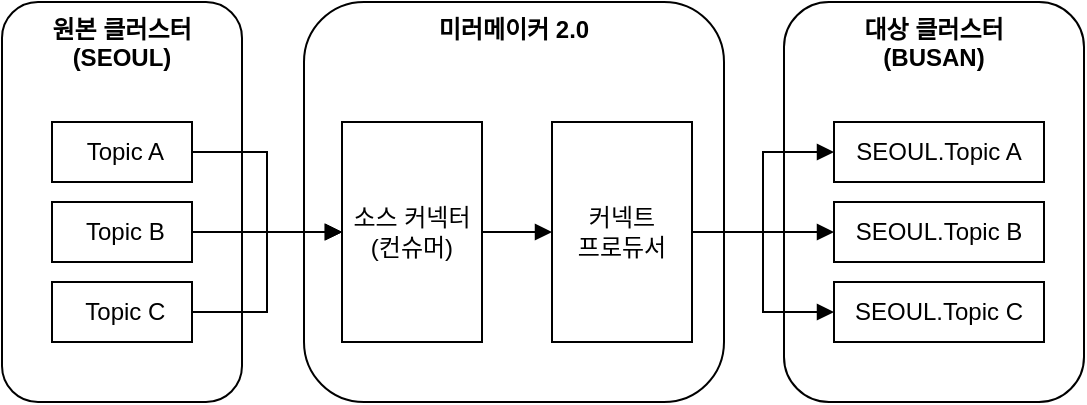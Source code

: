 <mxfile version="26.0.4">
  <diagram name="Page-1" id="VWs2pb6_UuZtbSgtybeZ">
    <mxGraphModel dx="1114" dy="821" grid="1" gridSize="10" guides="1" tooltips="1" connect="1" arrows="1" fold="1" page="1" pageScale="1" pageWidth="827" pageHeight="1169" math="0" shadow="0">
      <root>
        <mxCell id="0" />
        <mxCell id="1" parent="0" />
        <mxCell id="WNnrymd-bo8cpv0oXxbN-10" value="미러메이커 2.0" style="rounded=1;whiteSpace=wrap;html=1;verticalAlign=top;fontStyle=1" vertex="1" parent="1">
          <mxGeometry x="220" y="230" width="210" height="200" as="geometry" />
        </mxCell>
        <mxCell id="WNnrymd-bo8cpv0oXxbN-5" value="원본 클러스터&lt;div&gt;(SEOUL)&lt;/div&gt;" style="rounded=1;whiteSpace=wrap;html=1;verticalAlign=top;fontStyle=1" vertex="1" parent="1">
          <mxGeometry x="69" y="230" width="120" height="200" as="geometry" />
        </mxCell>
        <mxCell id="WNnrymd-bo8cpv0oXxbN-16" style="edgeStyle=orthogonalEdgeStyle;rounded=0;orthogonalLoop=1;jettySize=auto;html=1;entryX=0;entryY=0.5;entryDx=0;entryDy=0;endArrow=block;endFill=1;" edge="1" parent="1" source="WNnrymd-bo8cpv0oXxbN-1" target="WNnrymd-bo8cpv0oXxbN-12">
          <mxGeometry relative="1" as="geometry" />
        </mxCell>
        <mxCell id="WNnrymd-bo8cpv0oXxbN-1" value="소스 커넥터&lt;div&gt;(컨슈머)&lt;/div&gt;" style="rounded=0;whiteSpace=wrap;html=1;" vertex="1" parent="1">
          <mxGeometry x="239" y="290" width="70" height="110" as="geometry" />
        </mxCell>
        <mxCell id="WNnrymd-bo8cpv0oXxbN-13" style="edgeStyle=orthogonalEdgeStyle;rounded=0;orthogonalLoop=1;jettySize=auto;html=1;endArrow=block;endFill=1;" edge="1" parent="1" source="WNnrymd-bo8cpv0oXxbN-2" target="WNnrymd-bo8cpv0oXxbN-1">
          <mxGeometry relative="1" as="geometry" />
        </mxCell>
        <mxCell id="WNnrymd-bo8cpv0oXxbN-2" value="&amp;nbsp;Topic A" style="rounded=0;whiteSpace=wrap;html=1;" vertex="1" parent="1">
          <mxGeometry x="94" y="290" width="70" height="30" as="geometry" />
        </mxCell>
        <mxCell id="WNnrymd-bo8cpv0oXxbN-14" style="edgeStyle=orthogonalEdgeStyle;rounded=0;orthogonalLoop=1;jettySize=auto;html=1;entryX=0;entryY=0.5;entryDx=0;entryDy=0;endArrow=block;endFill=1;" edge="1" parent="1" source="WNnrymd-bo8cpv0oXxbN-3" target="WNnrymd-bo8cpv0oXxbN-1">
          <mxGeometry relative="1" as="geometry" />
        </mxCell>
        <mxCell id="WNnrymd-bo8cpv0oXxbN-3" value="&amp;nbsp;Topic B" style="rounded=0;whiteSpace=wrap;html=1;" vertex="1" parent="1">
          <mxGeometry x="94" y="330" width="70" height="30" as="geometry" />
        </mxCell>
        <mxCell id="WNnrymd-bo8cpv0oXxbN-15" style="edgeStyle=orthogonalEdgeStyle;rounded=0;orthogonalLoop=1;jettySize=auto;html=1;endArrow=block;endFill=1;" edge="1" parent="1" source="WNnrymd-bo8cpv0oXxbN-4" target="WNnrymd-bo8cpv0oXxbN-1">
          <mxGeometry relative="1" as="geometry" />
        </mxCell>
        <mxCell id="WNnrymd-bo8cpv0oXxbN-4" value="&amp;nbsp;Topic C" style="rounded=0;whiteSpace=wrap;html=1;" vertex="1" parent="1">
          <mxGeometry x="94" y="370" width="70" height="30" as="geometry" />
        </mxCell>
        <mxCell id="WNnrymd-bo8cpv0oXxbN-6" value="대상 클러스터&lt;div&gt;(BUSAN)&lt;/div&gt;" style="rounded=1;whiteSpace=wrap;html=1;verticalAlign=top;fontStyle=1" vertex="1" parent="1">
          <mxGeometry x="460" y="230" width="150" height="200" as="geometry" />
        </mxCell>
        <mxCell id="WNnrymd-bo8cpv0oXxbN-7" value="SEOUL.Topic A" style="rounded=0;whiteSpace=wrap;html=1;" vertex="1" parent="1">
          <mxGeometry x="485" y="290" width="105" height="30" as="geometry" />
        </mxCell>
        <mxCell id="WNnrymd-bo8cpv0oXxbN-8" value="SEOUL.Topic B" style="rounded=0;whiteSpace=wrap;html=1;" vertex="1" parent="1">
          <mxGeometry x="485" y="330" width="105" height="30" as="geometry" />
        </mxCell>
        <mxCell id="WNnrymd-bo8cpv0oXxbN-9" value="SEOUL.Topic C" style="rounded=0;whiteSpace=wrap;html=1;" vertex="1" parent="1">
          <mxGeometry x="485" y="370" width="105" height="30" as="geometry" />
        </mxCell>
        <mxCell id="WNnrymd-bo8cpv0oXxbN-17" style="edgeStyle=orthogonalEdgeStyle;rounded=0;orthogonalLoop=1;jettySize=auto;html=1;entryX=0;entryY=0.5;entryDx=0;entryDy=0;endArrow=block;endFill=1;" edge="1" parent="1" source="WNnrymd-bo8cpv0oXxbN-12" target="WNnrymd-bo8cpv0oXxbN-8">
          <mxGeometry relative="1" as="geometry" />
        </mxCell>
        <mxCell id="WNnrymd-bo8cpv0oXxbN-18" style="edgeStyle=orthogonalEdgeStyle;rounded=0;orthogonalLoop=1;jettySize=auto;html=1;entryX=0;entryY=0.5;entryDx=0;entryDy=0;endArrow=block;endFill=1;" edge="1" parent="1" source="WNnrymd-bo8cpv0oXxbN-12" target="WNnrymd-bo8cpv0oXxbN-7">
          <mxGeometry relative="1" as="geometry" />
        </mxCell>
        <mxCell id="WNnrymd-bo8cpv0oXxbN-19" style="edgeStyle=orthogonalEdgeStyle;rounded=0;orthogonalLoop=1;jettySize=auto;html=1;entryX=0;entryY=0.5;entryDx=0;entryDy=0;endArrow=block;endFill=1;" edge="1" parent="1" source="WNnrymd-bo8cpv0oXxbN-12" target="WNnrymd-bo8cpv0oXxbN-9">
          <mxGeometry relative="1" as="geometry" />
        </mxCell>
        <mxCell id="WNnrymd-bo8cpv0oXxbN-12" value="커넥트&lt;div&gt;프로듀서&lt;/div&gt;" style="rounded=0;whiteSpace=wrap;html=1;" vertex="1" parent="1">
          <mxGeometry x="344" y="290" width="70" height="110" as="geometry" />
        </mxCell>
      </root>
    </mxGraphModel>
  </diagram>
</mxfile>
